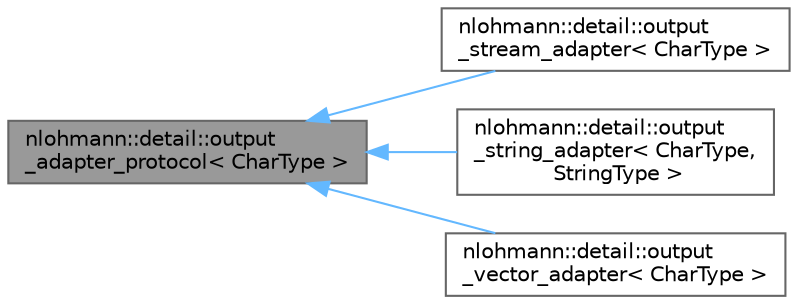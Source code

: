 digraph "nlohmann::detail::output_adapter_protocol&lt; CharType &gt;"
{
 // LATEX_PDF_SIZE
  bgcolor="transparent";
  edge [fontname=Helvetica,fontsize=10,labelfontname=Helvetica,labelfontsize=10];
  node [fontname=Helvetica,fontsize=10,shape=box,height=0.2,width=0.4];
  rankdir="LR";
  Node1 [id="Node000001",label="nlohmann::detail::output\l_adapter_protocol\< CharType \>",height=0.2,width=0.4,color="gray40", fillcolor="grey60", style="filled", fontcolor="black",tooltip="abstract output adapter interface"];
  Node1 -> Node2 [id="edge4_Node000001_Node000002",dir="back",color="steelblue1",style="solid",tooltip=" "];
  Node2 [id="Node000002",label="nlohmann::detail::output\l_stream_adapter\< CharType \>",height=0.2,width=0.4,color="gray40", fillcolor="white", style="filled",URL="$classnlohmann_1_1detail_1_1output__stream__adapter.html",tooltip="output adapter for output streams"];
  Node1 -> Node3 [id="edge5_Node000001_Node000003",dir="back",color="steelblue1",style="solid",tooltip=" "];
  Node3 [id="Node000003",label="nlohmann::detail::output\l_string_adapter\< CharType,\l StringType \>",height=0.2,width=0.4,color="gray40", fillcolor="white", style="filled",URL="$classnlohmann_1_1detail_1_1output__string__adapter.html",tooltip="output adapter for basic_string"];
  Node1 -> Node4 [id="edge6_Node000001_Node000004",dir="back",color="steelblue1",style="solid",tooltip=" "];
  Node4 [id="Node000004",label="nlohmann::detail::output\l_vector_adapter\< CharType \>",height=0.2,width=0.4,color="gray40", fillcolor="white", style="filled",URL="$classnlohmann_1_1detail_1_1output__vector__adapter.html",tooltip="output adapter for byte vectors"];
}

